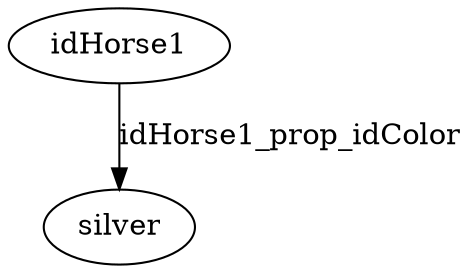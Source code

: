 strict digraph  {
idHorse1 [node_type=entity_node];
silver [node_type=property_node];
idHorse1 -> silver  [edge_type=property, label=idHorse1_prop_idColor];
}
